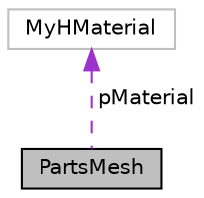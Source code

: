 digraph "PartsMesh"
{
 // LATEX_PDF_SIZE
  edge [fontname="Helvetica",fontsize="10",labelfontname="Helvetica",labelfontsize="10"];
  node [fontname="Helvetica",fontsize="10",shape=record];
  Node1 [label="PartsMesh",height=0.2,width=0.4,color="black", fillcolor="grey75", style="filled", fontcolor="black",tooltip=" "];
  Node2 -> Node1 [dir="back",color="darkorchid3",fontsize="10",style="dashed",label=" pMaterial" ,fontname="Helvetica"];
  Node2 [label="MyHMaterial",height=0.2,width=0.4,color="grey75", fillcolor="white", style="filled",URL="$struct_my_h_material.html",tooltip=" "];
}
